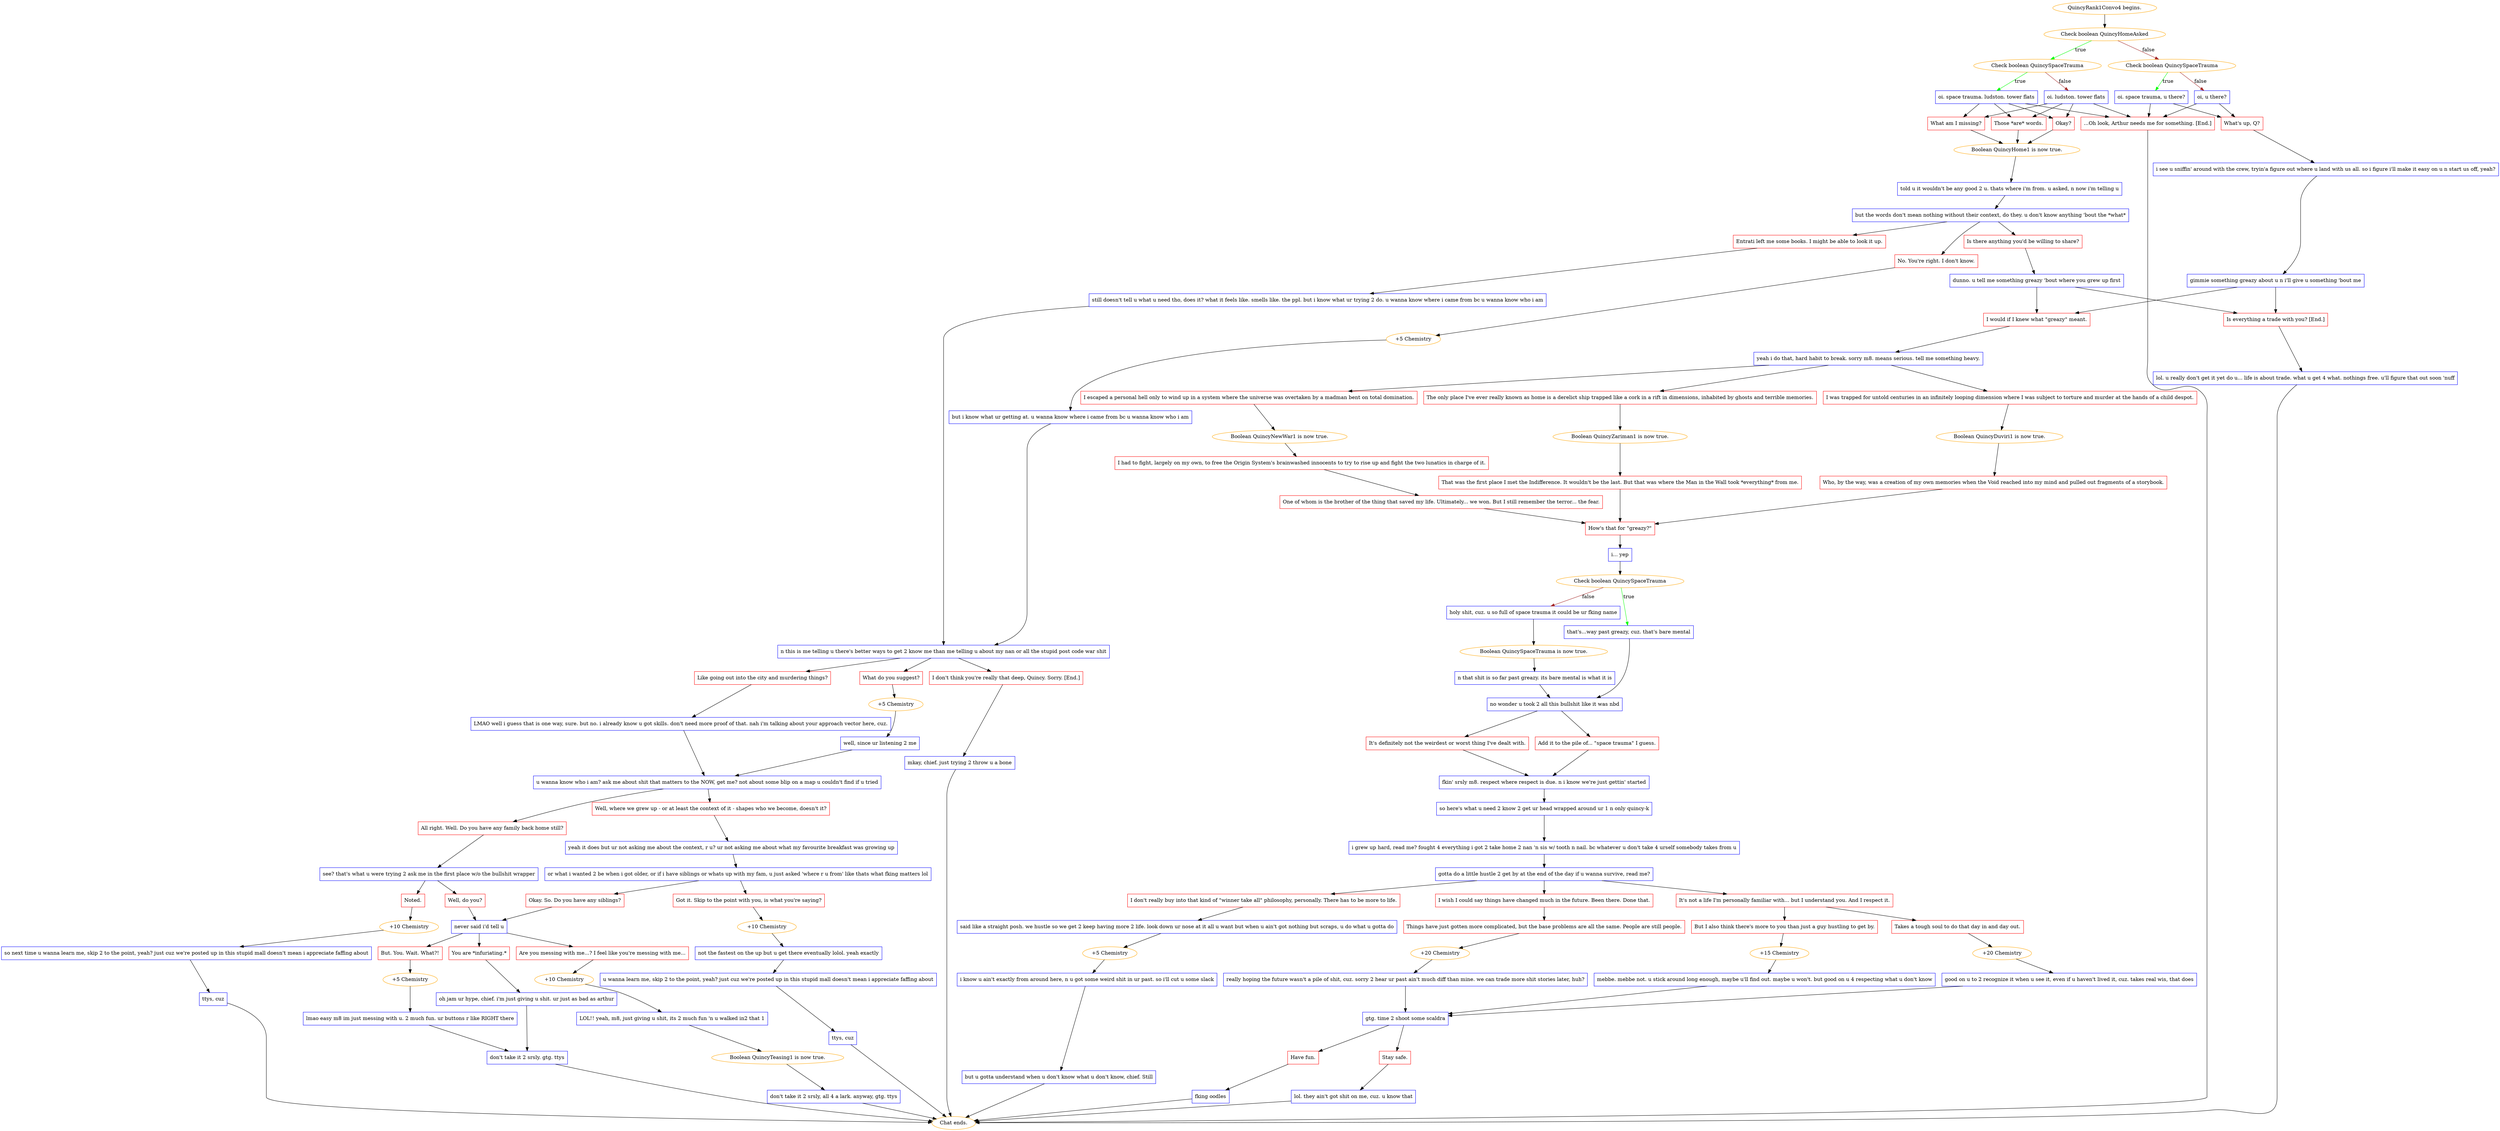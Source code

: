 digraph {
	"QuincyRank1Convo4 begins." [color=orange];
		"QuincyRank1Convo4 begins." -> 507;
	507 [label="Check boolean QuincyHomeAsked",color=orange];
		507 -> 508 [label=true,color=green];
		507 -> 509 [label=false,color=brown];
	508 [label="Check boolean QuincySpaceTrauma",color=orange];
		508 -> 510 [label=true,color=green];
		508 -> 511 [label=false,color=brown];
	509 [label="Check boolean QuincySpaceTrauma",color=orange];
		509 -> 512 [label=true,color=green];
		509 -> 513 [label=false,color=brown];
	510 [label="oi. space trauma. ludston. tower flats",shape=box,color=blue];
		510 -> 514;
		510 -> 515;
		510 -> 516;
		510 -> 517;
	511 [label="oi. ludston. tower flats",shape=box,color=blue];
		511 -> 514;
		511 -> 515;
		511 -> 516;
		511 -> 517;
	512 [label="oi. space trauma, u there?",shape=box,color=blue];
		512 -> 518;
		512 -> 517;
	513 [label="oi, u there?",shape=box,color=blue];
		513 -> 518;
		513 -> 517;
	514 [label="Okay?",shape=box,color=red];
		514 -> 520;
	515 [label="Those *are* words.",shape=box,color=red];
		515 -> 520;
	516 [label="What am I missing?",shape=box,color=red];
		516 -> 520;
	517 [label="...Oh look, Arthur needs me for something. [End.]",shape=box,color=red];
		517 -> "Chat ends.";
	518 [label="What's up, Q?",shape=box,color=red];
		518 -> 523;
	520 [label="Boolean QuincyHome1 is now true.",color=orange];
		520 -> 521;
	"Chat ends." [color=orange];
	523 [label="i see u sniffin' around with the crew, tryin'a figure out where u land with us all. so i figure i'll make it easy on u n start us off, yeah?",shape=box,color=blue];
		523 -> 524;
	521 [label="told u it wouldn't be any good 2 u. thats where i'm from. u asked, n now i'm telling u",shape=box,color=blue];
		521 -> 522;
	524 [label="gimmie something greazy about u n i'll give u something 'bout me",shape=box,color=blue];
		524 -> 533;
		524 -> 534;
	522 [label="but the words don't mean nothing without their context, do they. u don't know anything 'bout the *what*",shape=box,color=blue];
		522 -> 525;
		522 -> 526;
		522 -> 527;
	533 [label="I would if I knew what \"greazy\" meant.",shape=box,color=red];
		533 -> 535;
	534 [label="Is everything a trade with you? [End.]",shape=box,color=red];
		534 -> 536;
	525 [label="Entrati left me some books. I might be able to look it up.",shape=box,color=red];
		525 -> 530;
	526 [label="No. You're right. I don't know.",shape=box,color=red];
		526 -> 531;
	527 [label="Is there anything you'd be willing to share?",shape=box,color=red];
		527 -> 528;
	535 [label="yeah i do that, hard habit to break. sorry m8. means serious. tell me something heavy.",shape=box,color=blue];
		535 -> 539;
		535 -> 540;
		535 -> 541;
	536 [label="lol. u really don't get it yet do u... life is about trade. what u get 4 what. nothings free. u'll figure that out soon 'nuff",shape=box,color=blue];
		536 -> "Chat ends.";
	530 [label="still doesn't tell u what u need tho, does it? what it feels like. smells like. the ppl. but i know what ur trying 2 do. u wanna know where i came from bc u wanna know who i am",shape=box,color=blue];
		530 -> 532;
	531 [label="+5 Chemistry",color=orange];
		531 -> 529;
	528 [label="dunno. u tell me something greazy 'bout where you grew up first",shape=box,color=blue];
		528 -> 533;
		528 -> 534;
	539 [label="I escaped a personal hell only to wind up in a system where the universe was overtaken by a madman bent on total domination.",shape=box,color=red];
		539 -> 537;
	540 [label="The only place I've ever really known as home is a derelict ship trapped like a cork in a rift in dimensions, inhabited by ghosts and terrible memories.",shape=box,color=red];
		540 -> 545;
	541 [label="I was trapped for untold centuries in an infinitely looping dimension where I was subject to torture and murder at the hands of a child despot.",shape=box,color=red];
		541 -> 546;
	"Chat ends." [color=orange];
	532 [label="n this is me telling u there's better ways to get 2 know me than me telling u about my nan or all the stupid post code war shit",shape=box,color=blue];
		532 -> 581;
		532 -> 582;
		532 -> 583;
	529 [label="but i know what ur getting at. u wanna know where i came from bc u wanna know who i am",shape=box,color=blue];
		529 -> 532;
	537 [label="Boolean QuincyNewWar1 is now true.",color=orange];
		537 -> 542;
	545 [label="Boolean QuincyZariman1 is now true.",color=orange];
		545 -> 543;
	546 [label="Boolean QuincyDuviri1 is now true.",color=orange];
		546 -> 544;
	581 [label="Like going out into the city and murdering things?",shape=box,color=red];
		581 -> 586;
	582 [label="What do you suggest?",shape=box,color=red];
		582 -> 588;
	583 [label="I don't think you're really that deep, Quincy. Sorry. [End.]",shape=box,color=red];
		583 -> 584;
	542 [label="I had to fight, largely on my own, to free the Origin System's brainwashed innocents to try to rise up and fight the two lunatics in charge of it.",shape=box,color=red];
		542 -> 547;
	543 [label="That was the first place I met the Indifference. It wouldn't be the last. But that was where the Man in the Wall took *everything* from me.",shape=box,color=red];
		543 -> 548;
	544 [label="Who, by the way, was a creation of my own memories when the Void reached into my mind and pulled out fragments of a storybook.",shape=box,color=red];
		544 -> 548;
	586 [label="LMAO well i guess that is one way, sure. but no. i already know u got skills. don't need more proof of that. nah i'm talking about your approach vector here, cuz.",shape=box,color=blue];
		586 -> 589;
	588 [label="+5 Chemistry",color=orange];
		588 -> 585;
	584 [label="mkay, chief. just trying 2 throw u a bone",shape=box,color=blue];
		584 -> "Chat ends.";
	547 [label="One of whom is the brother of the thing that saved my life. Ultimately... we won. But I still remember the terror... the fear.",shape=box,color=red];
		547 -> 548;
	548 [label="How's that for \"greazy?\"",shape=box,color=red];
		548 -> 549;
	589 [label="u wanna know who i am? ask me about shit that matters to the NOW, get me? not about some blip on a map u couldn't find if u tried",shape=box,color=blue];
		589 -> 590;
		589 -> 591;
	585 [label="well, since ur listening 2 me",shape=box,color=blue];
		585 -> 589;
	"Chat ends." [color=orange];
	549 [label="i... yep",shape=box,color=blue];
		549 -> 550;
	590 [label="Well, where we grew up - or at least the context of it - shapes who we become, doesn't it?",shape=box,color=red];
		590 -> 592;
	591 [label="All right. Well. Do you have any family back home still?",shape=box,color=red];
		591 -> 593;
	550 [label="Check boolean QuincySpaceTrauma",color=orange];
		550 -> 551 [label=true,color=green];
		550 -> 552 [label=false,color=brown];
	592 [label="yeah it does but ur not asking me about the context, r u? ur not asking me about what my favourite breakfast was growing up",shape=box,color=blue];
		592 -> 596;
	593 [label="see? that's what u were trying 2 ask me in the first place w/o the bullshit wrapper",shape=box,color=blue];
		593 -> 594;
		593 -> 595;
	551 [label="that's...way past greazy, cuz. that's bare mental",shape=box,color=blue];
		551 -> 555;
	552 [label="holy shit, cuz. u so full of space trauma it could be ur fking name",shape=box,color=blue];
		552 -> 553;
	596 [label="or what i wanted 2 be when i got older, or if i have siblings or whats up with my fam, u just asked 'where r u from' like thats what fking matters lol",shape=box,color=blue];
		596 -> 603;
		596 -> 602;
	594 [label="Well, do you?",shape=box,color=red];
		594 -> 601;
	595 [label="Noted.",shape=box,color=red];
		595 -> 598;
	555 [label="no wonder u took 2 all this bullshit like it was nbd",shape=box,color=blue];
		555 -> 556;
		555 -> 557;
	553 [label="Boolean QuincySpaceTrauma is now true.",color=orange];
		553 -> 554;
	603 [label="Got it. Skip to the point with you, is what you're saying?",shape=box,color=red];
		603 -> 608;
	602 [label="Okay. So. Do you have any siblings?",shape=box,color=red];
		602 -> 601;
	601 [label="never said i'd tell u",shape=box,color=blue];
		601 -> 604;
		601 -> 606;
		601 -> 605;
	598 [label="+10 Chemistry",color=orange];
		598 -> 597;
	556 [label="It's definitely not the weirdest or worst thing I've dealt with.",shape=box,color=red];
		556 -> 558;
	557 [label="Add it to the pile of... \"space trauma\" I guess.",shape=box,color=red];
		557 -> 558;
	554 [label="n that shit is so far past greazy. its bare mental is what it is",shape=box,color=blue];
		554 -> 555;
	608 [label="+10 Chemistry",color=orange];
		608 -> 607;
	604 [label="But. You. Wait. What?!",shape=box,color=red];
		604 -> 616;
	606 [label="Are you messing with me...? I feel like you're messing with me...",shape=box,color=red];
		606 -> 615;
	605 [label="You are *infuriating.*",shape=box,color=red];
		605 -> 613;
	597 [label="so next time u wanna learn me, skip 2 to the point, yeah? just cuz we're posted up in this stupid mall doesn't mean i appreciate faffing about",shape=box,color=blue];
		597 -> 599;
	558 [label="fkin' srsly m8. respect where respect is due. n i know we're just gettin' started",shape=box,color=blue];
		558 -> 559;
	607 [label="not the fastest on the up but u get there eventually lolol. yeah exactly",shape=box,color=blue];
		607 -> 609;
	616 [label="+5 Chemistry",color=orange];
		616 -> 612;
	615 [label="+10 Chemistry",color=orange];
		615 -> 614;
	613 [label="oh jam ur hype, chief. i'm just giving u shit. ur just as bad as arthur",shape=box,color=blue];
		613 -> 617;
	599 [label="ttys, cuz",shape=box,color=blue];
		599 -> "Chat ends.";
	559 [label="so here's what u need 2 know 2 get ur head wrapped around ur 1 n only quincy-k",shape=box,color=blue];
		559 -> 560;
	609 [label="u wanna learn me, skip 2 to the point, yeah? just cuz we're posted up in this stupid mall doesn't mean i appreciate faffing about",shape=box,color=blue];
		609 -> 610;
	612 [label="lmao easy m8 im just messing with u. 2 much fun. ur buttons r like RIGHT there",shape=box,color=blue];
		612 -> 617;
	614 [label="LOL!! yeah, m8, just giving u shit, its 2 much fun 'n u walked in2 that 1",shape=box,color=blue];
		614 -> 619;
	617 [label="don't take it 2 srsly. gtg. ttys",shape=box,color=blue];
		617 -> "Chat ends.";
	"Chat ends." [color=orange];
	560 [label="i grew up hard, read me? fought 4 everything i got 2 take home 2 nan 'n sis w/ tooth n nail. bc whatever u don't take 4 urself somebody takes from u",shape=box,color=blue];
		560 -> 561;
	610 [label="ttys, cuz",shape=box,color=blue];
		610 -> "Chat ends.";
	619 [label="Boolean QuincyTeasing1 is now true.",color=orange];
		619 -> 620;
	"Chat ends." [color=orange];
	561 [label="gotta do a little hustle 2 get by at the end of the day if u wanna survive, read me?",shape=box,color=blue];
		561 -> 562;
		561 -> 563;
		561 -> 564;
	"Chat ends." [color=orange];
	620 [label="don't take it 2 srsly, all 4 a lark. anyway, gtg. ttys",shape=box,color=blue];
		620 -> "Chat ends.";
	562 [label="I wish I could say things have changed much in the future. Been there. Done that.",shape=box,color=red];
		562 -> 565;
	563 [label="It's not a life I'm personally familiar with... but I understand you. And I respect it.",shape=box,color=red];
		563 -> 567;
		563 -> 568;
	564 [label="I don't really buy into that kind of \"winner take all\" philosophy, personally. There has to be more to life.",shape=box,color=red];
		564 -> 574;
	"Chat ends." [color=orange];
	565 [label="Things have just gotten more complicated, but the base problems are all the same. People are still people.",shape=box,color=red];
		565 -> 571;
	567 [label="But I also think there's more to you than just a guy hustling to get by.",shape=box,color=red];
		567 -> 572;
	568 [label="Takes a tough soul to do that day in and day out.",shape=box,color=red];
		568 -> 573;
	574 [label="said like a straight posh. we hustle so we get 2 keep having more 2 life. look down ur nose at it all u want but when u ain't got nothing but scraps, u do what u gotta do",shape=box,color=blue];
		574 -> 386;
	571 [label="+20 Chemistry",color=orange];
		571 -> 566;
	572 [label="+15 Chemistry",color=orange];
		572 -> 569;
	573 [label="+20 Chemistry",color=orange];
		573 -> 570;
	386 [label="+5 Chemistry",color=orange];
		386 -> 575;
	566 [label="really hoping the future wasn't a pile of shit, cuz. sorry 2 hear ur past ain't much diff than mine. we can trade more shit stories later, huh?",shape=box,color=blue];
		566 -> 2556;
	569 [label="mebbe. mebbe not. u stick around long enough, maybe u'll find out. maybe u won't. but good on u 4 respecting what u don't know",shape=box,color=blue];
		569 -> 2556;
	570 [label="good on u to 2 recognize it when u see it, even if u haven't lived it, cuz. takes real wis, that does",shape=box,color=blue];
		570 -> 2556;
	575 [label="i know u ain't exactly from around here, n u got some weird shit in ur past. so i'll cut u some slack",shape=box,color=blue];
		575 -> 576;
	2556 [label="gtg. time 2 shoot some scaldra",shape=box,color=blue];
		2556 -> 1795;
		2556 -> 37;
	576 [label="but u gotta understand when u don't know what u don't know, chief. Still",shape=box,color=blue];
		576 -> "Chat ends.";
	1795 [label="Have fun.",shape=box,color=red];
		1795 -> 152;
	37 [label="Stay safe.",shape=box,color=red];
		37 -> 579;
	"Chat ends." [color=orange];
	152 [label="fking oodles",shape=box,color=blue];
		152 -> "Chat ends.";
	579 [label="lol. they ain't got shit on me, cuz. u know that",shape=box,color=blue];
		579 -> "Chat ends.";
	"Chat ends." [color=orange];
	"Chat ends." [color=orange];
}
